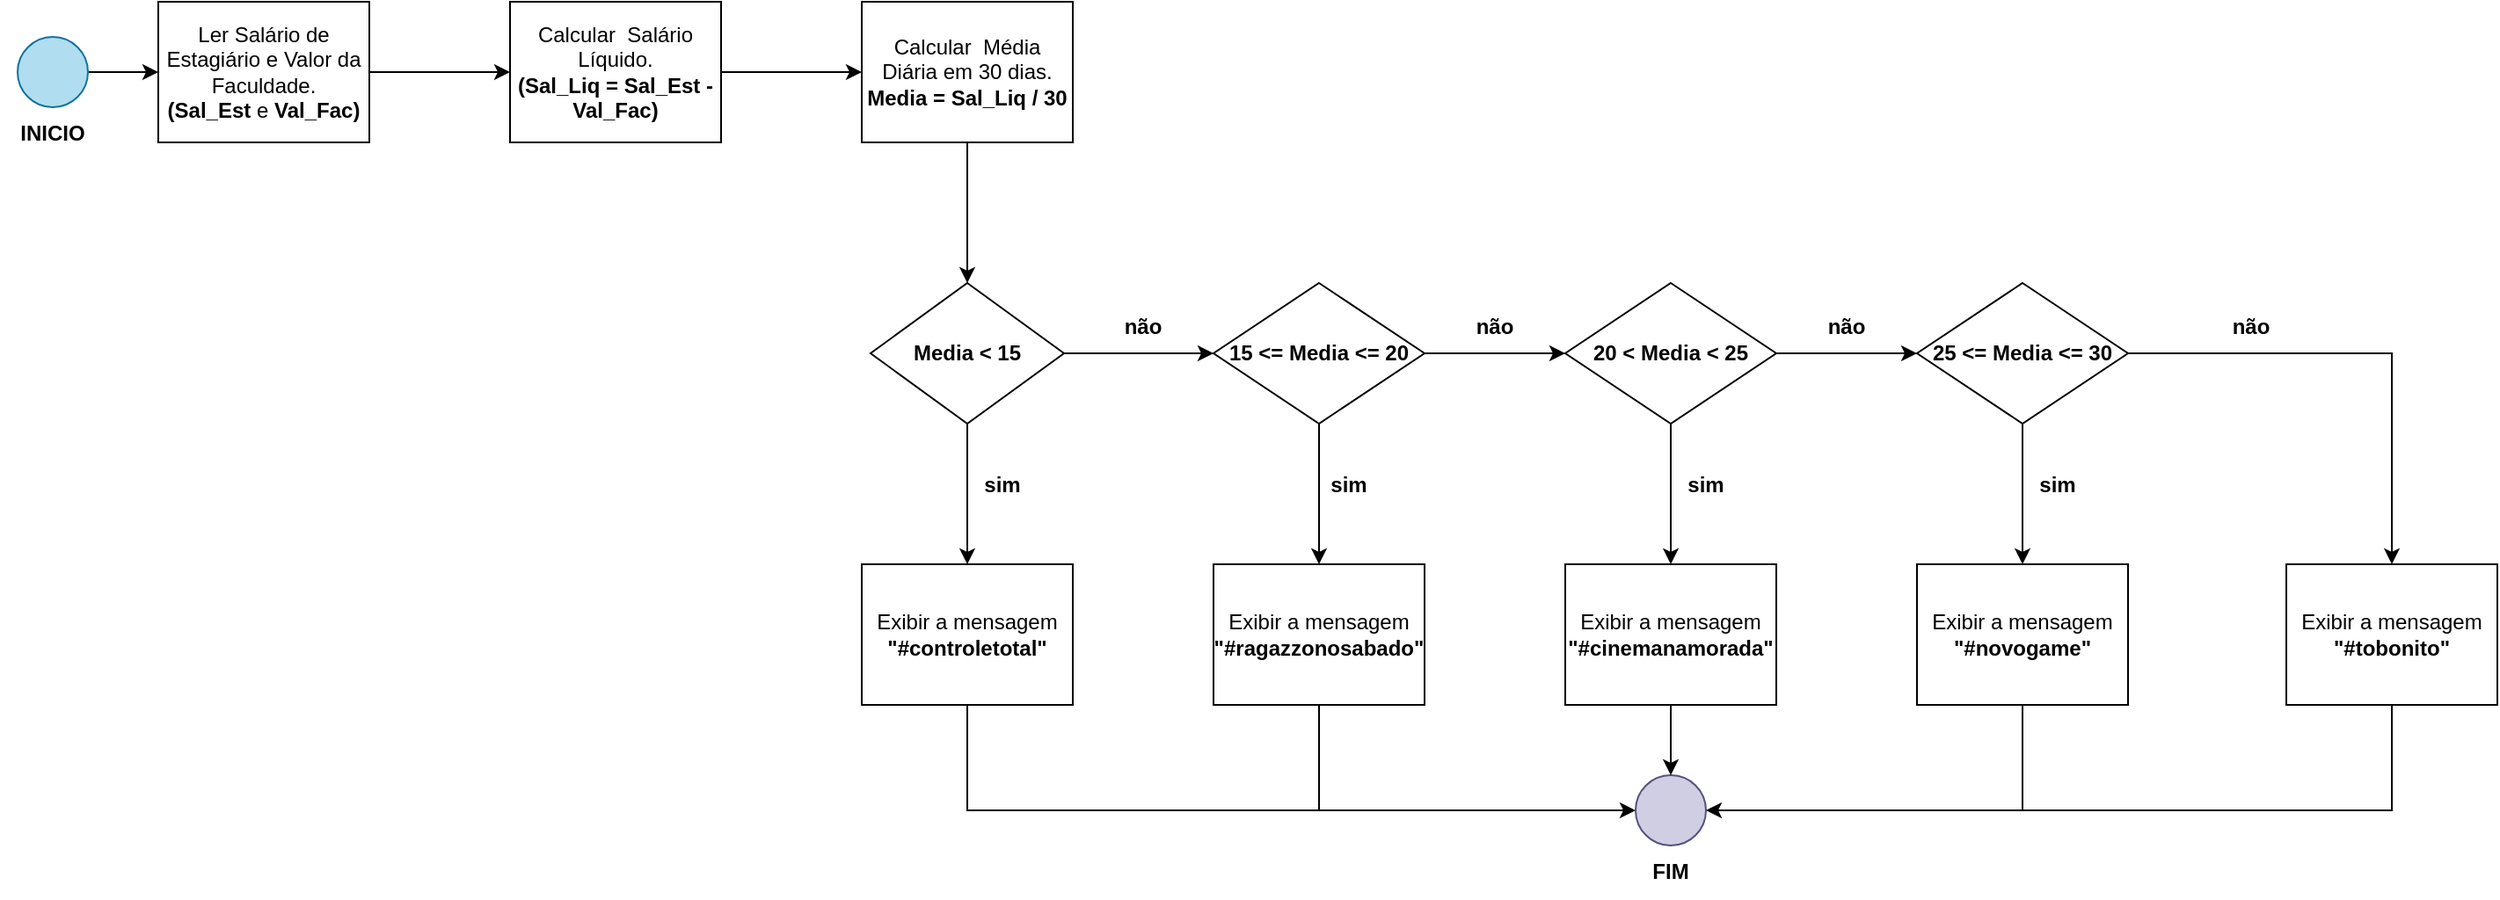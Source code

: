 <mxfile version="23.1.1" type="github" pages="3">
  <diagram name="Exercício 7" id="cViD2hHgw0PeuSOtFopX">
    <mxGraphModel dx="955" dy="446" grid="1" gridSize="10" guides="1" tooltips="1" connect="1" arrows="1" fold="1" page="1" pageScale="1" pageWidth="827" pageHeight="1169" math="0" shadow="0">
      <root>
        <mxCell id="0" />
        <mxCell id="1" parent="0" />
        <mxCell id="w6NW4HsJK8lRZk9CLlEC-3" value="" style="edgeStyle=orthogonalEdgeStyle;rounded=0;orthogonalLoop=1;jettySize=auto;html=1;" parent="1" source="w6NW4HsJK8lRZk9CLlEC-1" target="w6NW4HsJK8lRZk9CLlEC-2" edge="1">
          <mxGeometry relative="1" as="geometry" />
        </mxCell>
        <mxCell id="w6NW4HsJK8lRZk9CLlEC-1" value="" style="ellipse;whiteSpace=wrap;html=1;aspect=fixed;fillColor=#b1ddf0;strokeColor=#10739e;" parent="1" vertex="1">
          <mxGeometry x="40" y="100" width="40" height="40" as="geometry" />
        </mxCell>
        <mxCell id="w6NW4HsJK8lRZk9CLlEC-5" value="" style="edgeStyle=orthogonalEdgeStyle;rounded=0;orthogonalLoop=1;jettySize=auto;html=1;" parent="1" source="w6NW4HsJK8lRZk9CLlEC-2" target="w6NW4HsJK8lRZk9CLlEC-4" edge="1">
          <mxGeometry relative="1" as="geometry" />
        </mxCell>
        <mxCell id="w6NW4HsJK8lRZk9CLlEC-2" value="Ler Salário de Estagiário e Valor da Faculdade.&lt;br&gt;&lt;b&gt;(Sal_Est&amp;nbsp;&lt;/b&gt;e &lt;b&gt;Val_Fac)&lt;/b&gt;" style="whiteSpace=wrap;html=1;" parent="1" vertex="1">
          <mxGeometry x="120" y="80" width="120" height="80" as="geometry" />
        </mxCell>
        <mxCell id="w6NW4HsJK8lRZk9CLlEC-8" value="" style="edgeStyle=orthogonalEdgeStyle;rounded=0;orthogonalLoop=1;jettySize=auto;html=1;" parent="1" source="w6NW4HsJK8lRZk9CLlEC-4" target="w6NW4HsJK8lRZk9CLlEC-7" edge="1">
          <mxGeometry relative="1" as="geometry" />
        </mxCell>
        <mxCell id="w6NW4HsJK8lRZk9CLlEC-4" value="Calcular&amp;nbsp; Salário Líquido.&lt;br&gt;&lt;b&gt;(Sal_Liq = Sal_Est - Val_Fac)&lt;/b&gt;" style="whiteSpace=wrap;html=1;" parent="1" vertex="1">
          <mxGeometry x="320" y="80" width="120" height="80" as="geometry" />
        </mxCell>
        <mxCell id="w6NW4HsJK8lRZk9CLlEC-10" value="" style="edgeStyle=orthogonalEdgeStyle;rounded=0;orthogonalLoop=1;jettySize=auto;html=1;" parent="1" source="w6NW4HsJK8lRZk9CLlEC-7" target="w6NW4HsJK8lRZk9CLlEC-9" edge="1">
          <mxGeometry relative="1" as="geometry" />
        </mxCell>
        <mxCell id="w6NW4HsJK8lRZk9CLlEC-7" value="Calcular&amp;nbsp; Média Diária em 30 dias.&lt;br&gt;&lt;b&gt;Media = Sal_Liq / 30&lt;/b&gt;" style="whiteSpace=wrap;html=1;" parent="1" vertex="1">
          <mxGeometry x="520" y="80" width="120" height="80" as="geometry" />
        </mxCell>
        <mxCell id="r2Y3RzrMEeVNva1n7LEs-2" value="" style="edgeStyle=orthogonalEdgeStyle;rounded=0;orthogonalLoop=1;jettySize=auto;html=1;" edge="1" parent="1" source="w6NW4HsJK8lRZk9CLlEC-9" target="r2Y3RzrMEeVNva1n7LEs-1">
          <mxGeometry relative="1" as="geometry" />
        </mxCell>
        <mxCell id="r2Y3RzrMEeVNva1n7LEs-4" value="" style="edgeStyle=orthogonalEdgeStyle;rounded=0;orthogonalLoop=1;jettySize=auto;html=1;" edge="1" parent="1" source="w6NW4HsJK8lRZk9CLlEC-9" target="r2Y3RzrMEeVNva1n7LEs-3">
          <mxGeometry relative="1" as="geometry" />
        </mxCell>
        <mxCell id="w6NW4HsJK8lRZk9CLlEC-9" value="" style="rhombus;whiteSpace=wrap;html=1;" parent="1" vertex="1">
          <mxGeometry x="525" y="240" width="110" height="80" as="geometry" />
        </mxCell>
        <mxCell id="r2Y3RzrMEeVNva1n7LEs-33" style="edgeStyle=orthogonalEdgeStyle;rounded=0;orthogonalLoop=1;jettySize=auto;html=1;exitX=0.5;exitY=1;exitDx=0;exitDy=0;entryX=0;entryY=0.5;entryDx=0;entryDy=0;" edge="1" parent="1" source="r2Y3RzrMEeVNva1n7LEs-1" target="r2Y3RzrMEeVNva1n7LEs-6">
          <mxGeometry relative="1" as="geometry" />
        </mxCell>
        <mxCell id="r2Y3RzrMEeVNva1n7LEs-1" value="Exibir a mensagem&lt;br&gt;&lt;b&gt;&quot;#controletotal&quot;&lt;/b&gt;" style="whiteSpace=wrap;html=1;" vertex="1" parent="1">
          <mxGeometry x="520" y="400" width="120" height="80" as="geometry" />
        </mxCell>
        <mxCell id="r2Y3RzrMEeVNva1n7LEs-9" value="" style="edgeStyle=orthogonalEdgeStyle;rounded=0;orthogonalLoop=1;jettySize=auto;html=1;" edge="1" parent="1" source="r2Y3RzrMEeVNva1n7LEs-3" target="r2Y3RzrMEeVNva1n7LEs-8">
          <mxGeometry relative="1" as="geometry" />
        </mxCell>
        <mxCell id="bwQlZ4KXllNVxXxjRXmF-1" value="" style="edgeStyle=orthogonalEdgeStyle;rounded=0;orthogonalLoop=1;jettySize=auto;html=1;" edge="1" parent="1" source="r2Y3RzrMEeVNva1n7LEs-3" target="r2Y3RzrMEeVNva1n7LEs-14">
          <mxGeometry relative="1" as="geometry" />
        </mxCell>
        <mxCell id="r2Y3RzrMEeVNva1n7LEs-3" value="" style="rhombus;whiteSpace=wrap;html=1;" vertex="1" parent="1">
          <mxGeometry x="720" y="240" width="120" height="80" as="geometry" />
        </mxCell>
        <mxCell id="r2Y3RzrMEeVNva1n7LEs-5" value="&lt;b style=&quot;border-color: var(--border-color);&quot;&gt;Media &amp;lt; 15&lt;/b&gt;" style="text;html=1;strokeColor=none;fillColor=none;align=center;verticalAlign=middle;whiteSpace=wrap;rounded=0;" vertex="1" parent="1">
          <mxGeometry x="530" y="240" width="100" height="80" as="geometry" />
        </mxCell>
        <mxCell id="r2Y3RzrMEeVNva1n7LEs-6" value="" style="ellipse;whiteSpace=wrap;html=1;fillColor=#d0cee2;strokeColor=#56517e;" vertex="1" parent="1">
          <mxGeometry x="960" y="520" width="40" height="40" as="geometry" />
        </mxCell>
        <mxCell id="r2Y3RzrMEeVNva1n7LEs-8" value="Exibir a mensagem&lt;br style=&quot;border-color: var(--border-color);&quot;&gt;&lt;b style=&quot;border-color: var(--border-color);&quot;&gt;&quot;#ragazzonosabado&quot;&lt;/b&gt;" style="whiteSpace=wrap;html=1;" vertex="1" parent="1">
          <mxGeometry x="720" y="400" width="120" height="80" as="geometry" />
        </mxCell>
        <mxCell id="r2Y3RzrMEeVNva1n7LEs-11" value="&lt;div&gt;&lt;b&gt;15 &amp;lt;= Media &amp;lt;= 20&lt;/b&gt;&lt;/div&gt;" style="text;html=1;strokeColor=none;fillColor=none;align=center;verticalAlign=middle;whiteSpace=wrap;rounded=0;" vertex="1" parent="1">
          <mxGeometry x="715" y="240" width="130" height="80" as="geometry" />
        </mxCell>
        <mxCell id="r2Y3RzrMEeVNva1n7LEs-17" value="" style="edgeStyle=orthogonalEdgeStyle;rounded=0;orthogonalLoop=1;jettySize=auto;html=1;" edge="1" parent="1" source="r2Y3RzrMEeVNva1n7LEs-14" target="r2Y3RzrMEeVNva1n7LEs-16">
          <mxGeometry relative="1" as="geometry" />
        </mxCell>
        <mxCell id="r2Y3RzrMEeVNva1n7LEs-20" value="" style="edgeStyle=orthogonalEdgeStyle;rounded=0;orthogonalLoop=1;jettySize=auto;html=1;" edge="1" parent="1" source="r2Y3RzrMEeVNva1n7LEs-14" target="r2Y3RzrMEeVNva1n7LEs-19">
          <mxGeometry relative="1" as="geometry" />
        </mxCell>
        <mxCell id="r2Y3RzrMEeVNva1n7LEs-14" value="" style="rhombus;whiteSpace=wrap;html=1;" vertex="1" parent="1">
          <mxGeometry x="920" y="240" width="120" height="80" as="geometry" />
        </mxCell>
        <mxCell id="r2Y3RzrMEeVNva1n7LEs-37" style="edgeStyle=orthogonalEdgeStyle;rounded=0;orthogonalLoop=1;jettySize=auto;html=1;exitX=0.5;exitY=1;exitDx=0;exitDy=0;entryX=0.5;entryY=0;entryDx=0;entryDy=0;" edge="1" parent="1" source="r2Y3RzrMEeVNva1n7LEs-16" target="r2Y3RzrMEeVNva1n7LEs-6">
          <mxGeometry relative="1" as="geometry" />
        </mxCell>
        <mxCell id="r2Y3RzrMEeVNva1n7LEs-16" value="Exibir a mensagem&lt;br style=&quot;border-color: var(--border-color);&quot;&gt;&lt;b style=&quot;border-color: var(--border-color);&quot;&gt;&quot;#cinemanamorada&quot;&lt;/b&gt;" style="whiteSpace=wrap;html=1;" vertex="1" parent="1">
          <mxGeometry x="920" y="400" width="120" height="80" as="geometry" />
        </mxCell>
        <mxCell id="r2Y3RzrMEeVNva1n7LEs-18" value="&lt;div&gt;&lt;b&gt;20 &amp;lt; Media &amp;lt; 25&lt;/b&gt;&lt;/div&gt;" style="text;html=1;strokeColor=none;fillColor=none;align=center;verticalAlign=middle;whiteSpace=wrap;rounded=0;" vertex="1" parent="1">
          <mxGeometry x="915" y="240" width="130" height="80" as="geometry" />
        </mxCell>
        <mxCell id="r2Y3RzrMEeVNva1n7LEs-23" value="" style="edgeStyle=orthogonalEdgeStyle;rounded=0;orthogonalLoop=1;jettySize=auto;html=1;" edge="1" parent="1" source="r2Y3RzrMEeVNva1n7LEs-19" target="r2Y3RzrMEeVNva1n7LEs-22">
          <mxGeometry relative="1" as="geometry" />
        </mxCell>
        <mxCell id="r2Y3RzrMEeVNva1n7LEs-30" value="" style="edgeStyle=orthogonalEdgeStyle;rounded=0;orthogonalLoop=1;jettySize=auto;html=1;entryX=0.5;entryY=0;entryDx=0;entryDy=0;" edge="1" parent="1" source="r2Y3RzrMEeVNva1n7LEs-19" target="r2Y3RzrMEeVNva1n7LEs-29">
          <mxGeometry relative="1" as="geometry" />
        </mxCell>
        <mxCell id="r2Y3RzrMEeVNva1n7LEs-19" value="" style="rhombus;whiteSpace=wrap;html=1;" vertex="1" parent="1">
          <mxGeometry x="1120" y="240" width="120" height="80" as="geometry" />
        </mxCell>
        <mxCell id="r2Y3RzrMEeVNva1n7LEs-22" value="Exibir a mensagem&lt;br style=&quot;border-color: var(--border-color);&quot;&gt;&lt;b style=&quot;border-color: var(--border-color);&quot;&gt;&quot;#novogame&quot;&lt;/b&gt;" style="whiteSpace=wrap;html=1;" vertex="1" parent="1">
          <mxGeometry x="1120" y="400" width="120" height="80" as="geometry" />
        </mxCell>
        <mxCell id="r2Y3RzrMEeVNva1n7LEs-24" value="&lt;div&gt;&lt;b&gt;25 &amp;lt;= Media &amp;lt;= 30&lt;/b&gt;&lt;/div&gt;" style="text;html=1;strokeColor=none;fillColor=none;align=center;verticalAlign=middle;whiteSpace=wrap;rounded=0;" vertex="1" parent="1">
          <mxGeometry x="1115" y="240" width="130" height="80" as="geometry" />
        </mxCell>
        <mxCell id="r2Y3RzrMEeVNva1n7LEs-38" style="edgeStyle=orthogonalEdgeStyle;rounded=0;orthogonalLoop=1;jettySize=auto;html=1;exitX=0.5;exitY=1;exitDx=0;exitDy=0;entryX=1;entryY=0.5;entryDx=0;entryDy=0;" edge="1" parent="1" source="r2Y3RzrMEeVNva1n7LEs-29" target="r2Y3RzrMEeVNva1n7LEs-6">
          <mxGeometry relative="1" as="geometry" />
        </mxCell>
        <mxCell id="r2Y3RzrMEeVNva1n7LEs-29" value="Exibir a mensagem&lt;br style=&quot;border-color: var(--border-color);&quot;&gt;&lt;b style=&quot;border-color: var(--border-color);&quot;&gt;&quot;#tobonito&quot;&lt;/b&gt;" style="rounded=0;whiteSpace=wrap;html=1;" vertex="1" parent="1">
          <mxGeometry x="1330" y="400" width="120" height="80" as="geometry" />
        </mxCell>
        <mxCell id="r2Y3RzrMEeVNva1n7LEs-36" value="" style="endArrow=none;html=1;rounded=0;entryX=0.5;entryY=1;entryDx=0;entryDy=0;" edge="1" parent="1" target="r2Y3RzrMEeVNva1n7LEs-8">
          <mxGeometry width="50" height="50" relative="1" as="geometry">
            <mxPoint x="780" y="540" as="sourcePoint" />
            <mxPoint x="800" y="440" as="targetPoint" />
          </mxGeometry>
        </mxCell>
        <mxCell id="r2Y3RzrMEeVNva1n7LEs-39" value="" style="endArrow=none;html=1;rounded=0;entryX=0.5;entryY=1;entryDx=0;entryDy=0;" edge="1" parent="1" target="r2Y3RzrMEeVNva1n7LEs-22">
          <mxGeometry width="50" height="50" relative="1" as="geometry">
            <mxPoint x="1180" y="540" as="sourcePoint" />
            <mxPoint x="1180" y="400" as="targetPoint" />
          </mxGeometry>
        </mxCell>
        <mxCell id="r2Y3RzrMEeVNva1n7LEs-40" value="&lt;b&gt;FIM&lt;/b&gt;" style="text;html=1;strokeColor=none;fillColor=none;align=center;verticalAlign=middle;whiteSpace=wrap;rounded=0;" vertex="1" parent="1">
          <mxGeometry x="950" y="560" width="60" height="30" as="geometry" />
        </mxCell>
        <mxCell id="r2Y3RzrMEeVNva1n7LEs-41" value="&lt;b&gt;INICIO&lt;/b&gt;" style="text;html=1;strokeColor=none;fillColor=none;align=center;verticalAlign=middle;whiteSpace=wrap;rounded=0;" vertex="1" parent="1">
          <mxGeometry x="30" y="140" width="60" height="30" as="geometry" />
        </mxCell>
        <mxCell id="bwQlZ4KXllNVxXxjRXmF-3" value="&lt;b&gt;sim&lt;/b&gt;" style="text;html=1;strokeColor=none;fillColor=none;align=center;verticalAlign=middle;whiteSpace=wrap;rounded=0;" vertex="1" parent="1">
          <mxGeometry x="570" y="340" width="60" height="30" as="geometry" />
        </mxCell>
        <mxCell id="bwQlZ4KXllNVxXxjRXmF-4" value="&lt;b&gt;sim&lt;/b&gt;" style="text;html=1;strokeColor=none;fillColor=none;align=center;verticalAlign=middle;whiteSpace=wrap;rounded=0;" vertex="1" parent="1">
          <mxGeometry x="767" y="340" width="60" height="30" as="geometry" />
        </mxCell>
        <mxCell id="bwQlZ4KXllNVxXxjRXmF-6" value="&lt;b&gt;sim&lt;/b&gt;" style="text;html=1;strokeColor=none;fillColor=none;align=center;verticalAlign=middle;whiteSpace=wrap;rounded=0;" vertex="1" parent="1">
          <mxGeometry x="970" y="340" width="60" height="30" as="geometry" />
        </mxCell>
        <mxCell id="bwQlZ4KXllNVxXxjRXmF-7" value="&lt;b&gt;sim&lt;/b&gt;" style="text;html=1;strokeColor=none;fillColor=none;align=center;verticalAlign=middle;whiteSpace=wrap;rounded=0;" vertex="1" parent="1">
          <mxGeometry x="1170" y="340" width="60" height="30" as="geometry" />
        </mxCell>
        <mxCell id="bwQlZ4KXllNVxXxjRXmF-8" value="&lt;b&gt;não&lt;/b&gt;" style="text;html=1;strokeColor=none;fillColor=none;align=center;verticalAlign=middle;whiteSpace=wrap;rounded=0;" vertex="1" parent="1">
          <mxGeometry x="650" y="250" width="60" height="30" as="geometry" />
        </mxCell>
        <mxCell id="bwQlZ4KXllNVxXxjRXmF-9" value="&lt;b&gt;não&lt;/b&gt;" style="text;html=1;strokeColor=none;fillColor=none;align=center;verticalAlign=middle;whiteSpace=wrap;rounded=0;" vertex="1" parent="1">
          <mxGeometry x="850" y="250" width="60" height="30" as="geometry" />
        </mxCell>
        <mxCell id="bwQlZ4KXllNVxXxjRXmF-10" value="&lt;b&gt;não&lt;/b&gt;" style="text;html=1;strokeColor=none;fillColor=none;align=center;verticalAlign=middle;whiteSpace=wrap;rounded=0;" vertex="1" parent="1">
          <mxGeometry x="1050" y="250" width="60" height="30" as="geometry" />
        </mxCell>
        <mxCell id="bwQlZ4KXllNVxXxjRXmF-12" value="&lt;b&gt;não&lt;/b&gt;" style="text;html=1;strokeColor=none;fillColor=none;align=center;verticalAlign=middle;whiteSpace=wrap;rounded=0;" vertex="1" parent="1">
          <mxGeometry x="1280" y="250" width="60" height="30" as="geometry" />
        </mxCell>
      </root>
    </mxGraphModel>
  </diagram>
  <diagram id="qF2g9BaAubjTf7BXPP8n" name="Exercício 8">
    <mxGraphModel dx="955" dy="446" grid="1" gridSize="10" guides="1" tooltips="1" connect="1" arrows="1" fold="1" page="1" pageScale="1" pageWidth="827" pageHeight="1169" math="0" shadow="0">
      <root>
        <mxCell id="0" />
        <mxCell id="1" parent="0" />
        <mxCell id="1bZaXOqbiPZ1aQKhbhej-1" value="" style="edgeStyle=orthogonalEdgeStyle;rounded=0;orthogonalLoop=1;jettySize=auto;html=1;" edge="1" parent="1" source="1bZaXOqbiPZ1aQKhbhej-2" target="1bZaXOqbiPZ1aQKhbhej-3">
          <mxGeometry relative="1" as="geometry" />
        </mxCell>
        <mxCell id="1bZaXOqbiPZ1aQKhbhej-2" value="" style="ellipse;whiteSpace=wrap;html=1;aspect=fixed;fillColor=#b1ddf0;strokeColor=#10739e;" vertex="1" parent="1">
          <mxGeometry x="40" y="60" width="40" height="40" as="geometry" />
        </mxCell>
        <mxCell id="1bZaXOqbiPZ1aQKhbhej-6" value="" style="edgeStyle=orthogonalEdgeStyle;rounded=0;orthogonalLoop=1;jettySize=auto;html=1;" edge="1" parent="1" source="1bZaXOqbiPZ1aQKhbhej-3" target="1bZaXOqbiPZ1aQKhbhej-5">
          <mxGeometry relative="1" as="geometry" />
        </mxCell>
        <mxCell id="1bZaXOqbiPZ1aQKhbhej-3" value="&lt;b&gt;Recebe um golpe&lt;br&gt;&lt;/b&gt;" style="whiteSpace=wrap;html=1;" vertex="1" parent="1">
          <mxGeometry x="120" y="40" width="120" height="80" as="geometry" />
        </mxCell>
        <mxCell id="1bZaXOqbiPZ1aQKhbhej-4" value="&lt;b&gt;INICIO&lt;/b&gt;" style="text;html=1;strokeColor=none;fillColor=none;align=center;verticalAlign=middle;whiteSpace=wrap;rounded=0;" vertex="1" parent="1">
          <mxGeometry x="30" y="30" width="60" height="30" as="geometry" />
        </mxCell>
        <mxCell id="1bZaXOqbiPZ1aQKhbhej-14" value="" style="edgeStyle=orthogonalEdgeStyle;rounded=0;orthogonalLoop=1;jettySize=auto;html=1;" edge="1" parent="1" source="1bZaXOqbiPZ1aQKhbhej-5" target="1bZaXOqbiPZ1aQKhbhej-13">
          <mxGeometry relative="1" as="geometry" />
        </mxCell>
        <mxCell id="1bZaXOqbiPZ1aQKhbhej-5" value="&lt;b&gt;Uma parte do&lt;br&gt;corpo foi retirada?&lt;/b&gt;" style="rhombus;whiteSpace=wrap;html=1;" vertex="1" parent="1">
          <mxGeometry x="320" y="40" width="160" height="80" as="geometry" />
        </mxCell>
        <mxCell id="1bZaXOqbiPZ1aQKhbhej-10" value="" style="endArrow=none;html=1;rounded=0;entryX=0.5;entryY=1;entryDx=0;entryDy=0;" edge="1" parent="1" target="1bZaXOqbiPZ1aQKhbhej-5">
          <mxGeometry width="50" height="50" relative="1" as="geometry">
            <mxPoint x="400" y="200" as="sourcePoint" />
            <mxPoint x="440" y="160" as="targetPoint" />
          </mxGeometry>
        </mxCell>
        <mxCell id="1bZaXOqbiPZ1aQKhbhej-11" value="" style="endArrow=none;html=1;rounded=0;" edge="1" parent="1">
          <mxGeometry width="50" height="50" relative="1" as="geometry">
            <mxPoint x="180" y="200" as="sourcePoint" />
            <mxPoint x="400" y="200" as="targetPoint" />
          </mxGeometry>
        </mxCell>
        <mxCell id="1bZaXOqbiPZ1aQKhbhej-12" value="" style="endArrow=classic;html=1;rounded=0;entryX=0.5;entryY=1;entryDx=0;entryDy=0;" edge="1" parent="1" target="1bZaXOqbiPZ1aQKhbhej-3">
          <mxGeometry width="50" height="50" relative="1" as="geometry">
            <mxPoint x="180" y="200" as="sourcePoint" />
            <mxPoint x="440" y="160" as="targetPoint" />
          </mxGeometry>
        </mxCell>
        <mxCell id="1bZaXOqbiPZ1aQKhbhej-16" value="" style="edgeStyle=orthogonalEdgeStyle;rounded=0;orthogonalLoop=1;jettySize=auto;html=1;" edge="1" parent="1" source="1bZaXOqbiPZ1aQKhbhej-13" target="1bZaXOqbiPZ1aQKhbhej-15">
          <mxGeometry relative="1" as="geometry" />
        </mxCell>
        <mxCell id="1bZaXOqbiPZ1aQKhbhej-23" value="" style="edgeStyle=orthogonalEdgeStyle;rounded=0;orthogonalLoop=1;jettySize=auto;html=1;" edge="1" parent="1" source="1bZaXOqbiPZ1aQKhbhej-13" target="1bZaXOqbiPZ1aQKhbhej-22">
          <mxGeometry relative="1" as="geometry" />
        </mxCell>
        <mxCell id="1bZaXOqbiPZ1aQKhbhej-13" value="&lt;b&gt;Ki &amp;gt; 5%&lt;/b&gt;?" style="rhombus;whiteSpace=wrap;html=1;" vertex="1" parent="1">
          <mxGeometry x="560" y="40" width="160" height="80" as="geometry" />
        </mxCell>
        <mxCell id="1bZaXOqbiPZ1aQKhbhej-20" value="" style="edgeStyle=orthogonalEdgeStyle;rounded=0;orthogonalLoop=1;jettySize=auto;html=1;" edge="1" parent="1" source="1bZaXOqbiPZ1aQKhbhej-15">
          <mxGeometry relative="1" as="geometry">
            <mxPoint x="640" y="280" as="targetPoint" />
          </mxGeometry>
        </mxCell>
        <mxCell id="1bZaXOqbiPZ1aQKhbhej-15" value="&lt;b&gt;Morre&lt;/b&gt;" style="whiteSpace=wrap;html=1;" vertex="1" parent="1">
          <mxGeometry x="580" y="200" width="120" height="40" as="geometry" />
        </mxCell>
        <mxCell id="1bZaXOqbiPZ1aQKhbhej-17" value="" style="ellipse;whiteSpace=wrap;html=1;aspect=fixed;fillColor=#b1ddf0;strokeColor=#10739e;" vertex="1" parent="1">
          <mxGeometry x="620" y="280" width="40" height="40" as="geometry" />
        </mxCell>
        <mxCell id="1bZaXOqbiPZ1aQKhbhej-18" value="&lt;b&gt;FIM&lt;/b&gt;" style="text;html=1;strokeColor=none;fillColor=none;align=center;verticalAlign=middle;whiteSpace=wrap;rounded=0;" vertex="1" parent="1">
          <mxGeometry x="610" y="320" width="60" height="30" as="geometry" />
        </mxCell>
        <mxCell id="1bZaXOqbiPZ1aQKhbhej-22" value="&lt;b&gt;Regenera e perde 10% de Ki&lt;/b&gt;" style="whiteSpace=wrap;html=1;" vertex="1" parent="1">
          <mxGeometry x="800" y="40" width="120" height="80" as="geometry" />
        </mxCell>
        <mxCell id="1bZaXOqbiPZ1aQKhbhej-24" value="" style="endArrow=none;html=1;rounded=0;entryX=0.5;entryY=1;entryDx=0;entryDy=0;" edge="1" parent="1" target="1bZaXOqbiPZ1aQKhbhej-22">
          <mxGeometry width="50" height="50" relative="1" as="geometry">
            <mxPoint x="860" y="400" as="sourcePoint" />
            <mxPoint x="480" y="260" as="targetPoint" />
          </mxGeometry>
        </mxCell>
        <mxCell id="1bZaXOqbiPZ1aQKhbhej-25" value="" style="endArrow=none;html=1;rounded=0;" edge="1" parent="1">
          <mxGeometry width="50" height="50" relative="1" as="geometry">
            <mxPoint x="60" y="400" as="sourcePoint" />
            <mxPoint x="860" y="400" as="targetPoint" />
          </mxGeometry>
        </mxCell>
        <mxCell id="1bZaXOqbiPZ1aQKhbhej-26" value="" style="endArrow=classic;html=1;rounded=0;entryX=0.5;entryY=1;entryDx=0;entryDy=0;" edge="1" parent="1" target="1bZaXOqbiPZ1aQKhbhej-2">
          <mxGeometry width="50" height="50" relative="1" as="geometry">
            <mxPoint x="60" y="400" as="sourcePoint" />
            <mxPoint x="480" y="260" as="targetPoint" />
          </mxGeometry>
        </mxCell>
        <mxCell id="1bZaXOqbiPZ1aQKhbhej-29" value="&lt;b&gt;não&lt;/b&gt;" style="text;html=1;strokeColor=none;fillColor=none;align=center;verticalAlign=middle;whiteSpace=wrap;rounded=0;" vertex="1" parent="1">
          <mxGeometry x="384" y="140" width="60" height="30" as="geometry" />
        </mxCell>
        <mxCell id="1bZaXOqbiPZ1aQKhbhej-30" value="&lt;b&gt;não&lt;/b&gt;" style="text;html=1;strokeColor=none;fillColor=none;align=center;verticalAlign=middle;whiteSpace=wrap;rounded=0;" vertex="1" parent="1">
          <mxGeometry x="630" y="140" width="60" height="30" as="geometry" />
        </mxCell>
        <mxCell id="1bZaXOqbiPZ1aQKhbhej-31" value="&lt;b&gt;sim&lt;/b&gt;" style="text;html=1;strokeColor=none;fillColor=none;align=center;verticalAlign=middle;whiteSpace=wrap;rounded=0;" vertex="1" parent="1">
          <mxGeometry x="250" y="50" width="60" height="30" as="geometry" />
        </mxCell>
        <mxCell id="1bZaXOqbiPZ1aQKhbhej-32" value="&lt;b&gt;sim&lt;/b&gt;" style="text;html=1;strokeColor=none;fillColor=none;align=center;verticalAlign=middle;whiteSpace=wrap;rounded=0;" vertex="1" parent="1">
          <mxGeometry x="490" y="50" width="60" height="30" as="geometry" />
        </mxCell>
        <mxCell id="1bZaXOqbiPZ1aQKhbhej-33" value="&lt;b&gt;sim&lt;/b&gt;" style="text;html=1;strokeColor=none;fillColor=none;align=center;verticalAlign=middle;whiteSpace=wrap;rounded=0;" vertex="1" parent="1">
          <mxGeometry x="730" y="50" width="60" height="30" as="geometry" />
        </mxCell>
      </root>
    </mxGraphModel>
  </diagram>
  <diagram id="MxRDXuk77pKSjF4SgyQo" name="Exercício 9">
    <mxGraphModel dx="910" dy="425" grid="1" gridSize="10" guides="1" tooltips="1" connect="1" arrows="1" fold="1" page="1" pageScale="1" pageWidth="827" pageHeight="1169" math="0" shadow="0">
      <root>
        <mxCell id="0" />
        <mxCell id="1" parent="0" />
        <mxCell id="KdCwIkEU4Js6VQsLYKlv-1" value="" style="edgeStyle=orthogonalEdgeStyle;rounded=0;orthogonalLoop=1;jettySize=auto;html=1;" edge="1" parent="1" source="KdCwIkEU4Js6VQsLYKlv-2" target="KdCwIkEU4Js6VQsLYKlv-4">
          <mxGeometry relative="1" as="geometry" />
        </mxCell>
        <mxCell id="KdCwIkEU4Js6VQsLYKlv-2" value="" style="ellipse;whiteSpace=wrap;html=1;aspect=fixed;fillColor=#b1ddf0;strokeColor=#10739e;" vertex="1" parent="1">
          <mxGeometry x="40" y="60" width="40" height="40" as="geometry" />
        </mxCell>
        <mxCell id="I-jSRJ_XVLeLjshvRQOe-2" value="" style="edgeStyle=orthogonalEdgeStyle;rounded=0;orthogonalLoop=1;jettySize=auto;html=1;" edge="1" parent="1" source="KdCwIkEU4Js6VQsLYKlv-4" target="I-jSRJ_XVLeLjshvRQOe-1">
          <mxGeometry relative="1" as="geometry" />
        </mxCell>
        <mxCell id="KdCwIkEU4Js6VQsLYKlv-4" value="Ler a primeira nota&lt;br&gt;&lt;b&gt;(NT_A)&lt;/b&gt;" style="whiteSpace=wrap;html=1;" vertex="1" parent="1">
          <mxGeometry x="120" y="60" width="160" height="40" as="geometry" />
        </mxCell>
        <mxCell id="KdCwIkEU4Js6VQsLYKlv-6" value="&lt;b&gt;INICIO&lt;/b&gt;" style="text;html=1;strokeColor=none;fillColor=none;align=center;verticalAlign=middle;whiteSpace=wrap;rounded=0;" vertex="1" parent="1">
          <mxGeometry x="30" y="30" width="60" height="30" as="geometry" />
        </mxCell>
        <mxCell id="I-jSRJ_XVLeLjshvRQOe-4" value="" style="edgeStyle=orthogonalEdgeStyle;rounded=0;orthogonalLoop=1;jettySize=auto;html=1;exitX=0.5;exitY=1;exitDx=0;exitDy=0;" edge="1" parent="1" source="I-jSRJ_XVLeLjshvRQOe-1">
          <mxGeometry relative="1" as="geometry">
            <mxPoint x="460" y="120" as="sourcePoint" />
            <mxPoint x="420" y="200" as="targetPoint" />
            <Array as="points" />
          </mxGeometry>
        </mxCell>
        <mxCell id="I-jSRJ_XVLeLjshvRQOe-18" value="" style="edgeStyle=orthogonalEdgeStyle;rounded=0;orthogonalLoop=1;jettySize=auto;html=1;" edge="1" parent="1" source="I-jSRJ_XVLeLjshvRQOe-1" target="I-jSRJ_XVLeLjshvRQOe-5">
          <mxGeometry relative="1" as="geometry" />
        </mxCell>
        <mxCell id="I-jSRJ_XVLeLjshvRQOe-1" value="&lt;div style=&quot;&quot;&gt;&lt;b&gt;0 &amp;lt;= NT_A &amp;lt;= 10&lt;/b&gt;&lt;/div&gt;" style="rhombus;whiteSpace=wrap;html=1;" vertex="1" parent="1">
          <mxGeometry x="360" y="40" width="120" height="80" as="geometry" />
        </mxCell>
        <mxCell id="I-jSRJ_XVLeLjshvRQOe-11" style="edgeStyle=orthogonalEdgeStyle;rounded=0;orthogonalLoop=1;jettySize=auto;html=1;exitX=0.5;exitY=1;exitDx=0;exitDy=0;entryX=0.5;entryY=1;entryDx=0;entryDy=0;" edge="1" parent="1" source="I-jSRJ_XVLeLjshvRQOe-3" target="KdCwIkEU4Js6VQsLYKlv-4">
          <mxGeometry relative="1" as="geometry" />
        </mxCell>
        <mxCell id="I-jSRJ_XVLeLjshvRQOe-3" value="Exibir a mensagem&lt;br&gt;&lt;b&gt;&quot;A nota tem que ser entre 0 e 10&quot;&lt;/b&gt;" style="whiteSpace=wrap;html=1;" vertex="1" parent="1">
          <mxGeometry x="360" y="200" width="120" height="80" as="geometry" />
        </mxCell>
        <mxCell id="I-jSRJ_XVLeLjshvRQOe-8" value="" style="edgeStyle=orthogonalEdgeStyle;rounded=0;orthogonalLoop=1;jettySize=auto;html=1;" edge="1" parent="1" source="I-jSRJ_XVLeLjshvRQOe-5" target="I-jSRJ_XVLeLjshvRQOe-7">
          <mxGeometry relative="1" as="geometry" />
        </mxCell>
        <mxCell id="I-jSRJ_XVLeLjshvRQOe-5" value="Ler a segunda nota&lt;br style=&quot;border-color: var(--border-color);&quot;&gt;&lt;b style=&quot;border-color: var(--border-color);&quot;&gt;(NT_B)&lt;/b&gt;" style="whiteSpace=wrap;html=1;" vertex="1" parent="1">
          <mxGeometry x="560" y="60" width="160" height="40" as="geometry" />
        </mxCell>
        <mxCell id="I-jSRJ_XVLeLjshvRQOe-10" value="" style="edgeStyle=orthogonalEdgeStyle;rounded=0;orthogonalLoop=1;jettySize=auto;html=1;exitX=1;exitY=0.5;exitDx=0;exitDy=0;" edge="1" parent="1" source="I-jSRJ_XVLeLjshvRQOe-7" target="I-jSRJ_XVLeLjshvRQOe-9">
          <mxGeometry relative="1" as="geometry">
            <Array as="points">
              <mxPoint x="860" y="240" />
            </Array>
          </mxGeometry>
        </mxCell>
        <mxCell id="I-jSRJ_XVLeLjshvRQOe-24" value="" style="edgeStyle=orthogonalEdgeStyle;rounded=0;orthogonalLoop=1;jettySize=auto;html=1;" edge="1" parent="1" source="I-jSRJ_XVLeLjshvRQOe-7" target="I-jSRJ_XVLeLjshvRQOe-23">
          <mxGeometry relative="1" as="geometry" />
        </mxCell>
        <mxCell id="I-jSRJ_XVLeLjshvRQOe-7" value="&lt;b style=&quot;border-color: var(--border-color);&quot;&gt;0 &amp;lt;= NT_B &amp;lt;= 10&lt;/b&gt;" style="rhombus;whiteSpace=wrap;html=1;direction=south;" vertex="1" parent="1">
          <mxGeometry x="800" y="40" width="120" height="80" as="geometry" />
        </mxCell>
        <mxCell id="I-jSRJ_XVLeLjshvRQOe-9" value="Exibir a mensagem&lt;br style=&quot;border-color: var(--border-color);&quot;&gt;&lt;b style=&quot;border-color: var(--border-color);&quot;&gt;&quot;A nota tem que ser entre 0 e 10&quot;&lt;/b&gt;" style="whiteSpace=wrap;html=1;" vertex="1" parent="1">
          <mxGeometry x="800" y="200" width="120" height="80" as="geometry" />
        </mxCell>
        <mxCell id="I-jSRJ_XVLeLjshvRQOe-13" value="" style="endArrow=none;html=1;rounded=0;entryX=0.5;entryY=1;entryDx=0;entryDy=0;" edge="1" parent="1" target="I-jSRJ_XVLeLjshvRQOe-9">
          <mxGeometry width="50" height="50" relative="1" as="geometry">
            <mxPoint x="680" y="320" as="sourcePoint" />
            <mxPoint x="659.5" y="280" as="targetPoint" />
            <Array as="points">
              <mxPoint x="700" y="320" />
              <mxPoint x="720" y="320" />
              <mxPoint x="760" y="320" />
              <mxPoint x="780" y="320" />
              <mxPoint x="860" y="320" />
            </Array>
          </mxGeometry>
        </mxCell>
        <mxCell id="I-jSRJ_XVLeLjshvRQOe-14" value="" style="endArrow=none;html=1;rounded=0;" edge="1" parent="1">
          <mxGeometry width="50" height="50" relative="1" as="geometry">
            <mxPoint x="340" y="320" as="sourcePoint" />
            <mxPoint x="680" y="320" as="targetPoint" />
            <Array as="points">
              <mxPoint x="500" y="320" />
            </Array>
          </mxGeometry>
        </mxCell>
        <mxCell id="I-jSRJ_XVLeLjshvRQOe-15" value="" style="endArrow=none;html=1;rounded=0;" edge="1" parent="1">
          <mxGeometry width="50" height="50" relative="1" as="geometry">
            <mxPoint x="200" y="320" as="sourcePoint" />
            <mxPoint x="340" y="320" as="targetPoint" />
          </mxGeometry>
        </mxCell>
        <mxCell id="I-jSRJ_XVLeLjshvRQOe-16" value="" style="endArrow=none;html=1;rounded=0;" edge="1" parent="1">
          <mxGeometry width="50" height="50" relative="1" as="geometry">
            <mxPoint x="200" y="320" as="sourcePoint" />
            <mxPoint x="200" y="300" as="targetPoint" />
          </mxGeometry>
        </mxCell>
        <mxCell id="I-jSRJ_XVLeLjshvRQOe-19" value="&lt;b&gt;não&lt;/b&gt;" style="text;html=1;strokeColor=none;fillColor=none;align=center;verticalAlign=middle;whiteSpace=wrap;rounded=0;" vertex="1" parent="1">
          <mxGeometry x="370" y="140" width="60" height="30" as="geometry" />
        </mxCell>
        <mxCell id="I-jSRJ_XVLeLjshvRQOe-20" value="&lt;b&gt;sim&lt;/b&gt;" style="text;html=1;strokeColor=none;fillColor=none;align=center;verticalAlign=middle;whiteSpace=wrap;rounded=0;" vertex="1" parent="1">
          <mxGeometry x="490" y="50" width="60" height="30" as="geometry" />
        </mxCell>
        <mxCell id="I-jSRJ_XVLeLjshvRQOe-21" value="&lt;b&gt;sim&lt;/b&gt;" style="text;html=1;strokeColor=none;fillColor=none;align=center;verticalAlign=middle;whiteSpace=wrap;rounded=0;" vertex="1" parent="1">
          <mxGeometry x="730" y="50" width="60" height="30" as="geometry" />
        </mxCell>
        <mxCell id="I-jSRJ_XVLeLjshvRQOe-22" value="&lt;b&gt;não&lt;/b&gt;" style="text;html=1;strokeColor=none;fillColor=none;align=center;verticalAlign=middle;whiteSpace=wrap;rounded=0;" vertex="1" parent="1">
          <mxGeometry x="810" y="140" width="60" height="30" as="geometry" />
        </mxCell>
        <mxCell id="I-jSRJ_XVLeLjshvRQOe-26" value="" style="edgeStyle=orthogonalEdgeStyle;rounded=0;orthogonalLoop=1;jettySize=auto;html=1;" edge="1" parent="1" source="I-jSRJ_XVLeLjshvRQOe-23" target="I-jSRJ_XVLeLjshvRQOe-25">
          <mxGeometry relative="1" as="geometry" />
        </mxCell>
        <mxCell id="I-jSRJ_XVLeLjshvRQOe-23" value="Ler a frequencia em aula&lt;br&gt;&lt;b&gt;(FREQ)&lt;/b&gt;" style="whiteSpace=wrap;html=1;" vertex="1" parent="1">
          <mxGeometry x="1000" y="60" width="160" height="40" as="geometry" />
        </mxCell>
        <mxCell id="I-jSRJ_XVLeLjshvRQOe-28" value="" style="edgeStyle=orthogonalEdgeStyle;rounded=0;orthogonalLoop=1;jettySize=auto;html=1;" edge="1" parent="1" source="I-jSRJ_XVLeLjshvRQOe-25" target="I-jSRJ_XVLeLjshvRQOe-27">
          <mxGeometry relative="1" as="geometry" />
        </mxCell>
        <mxCell id="I-jSRJ_XVLeLjshvRQOe-34" value="" style="edgeStyle=orthogonalEdgeStyle;rounded=0;orthogonalLoop=1;jettySize=auto;html=1;" edge="1" parent="1" source="I-jSRJ_XVLeLjshvRQOe-25" target="I-jSRJ_XVLeLjshvRQOe-33">
          <mxGeometry relative="1" as="geometry" />
        </mxCell>
        <mxCell id="I-jSRJ_XVLeLjshvRQOe-25" value="&lt;b style=&quot;border-color: var(--border-color);&quot;&gt;0 &amp;lt;= FREQ &amp;lt;= 100&lt;/b&gt;" style="rhombus;whiteSpace=wrap;html=1;direction=south;" vertex="1" parent="1">
          <mxGeometry x="1241" y="40" width="120" height="80" as="geometry" />
        </mxCell>
        <mxCell id="I-jSRJ_XVLeLjshvRQOe-30" style="edgeStyle=orthogonalEdgeStyle;rounded=0;orthogonalLoop=1;jettySize=auto;html=1;exitX=0.5;exitY=1;exitDx=0;exitDy=0;entryX=0.5;entryY=1;entryDx=0;entryDy=0;" edge="1" parent="1" source="I-jSRJ_XVLeLjshvRQOe-27" target="I-jSRJ_XVLeLjshvRQOe-23">
          <mxGeometry relative="1" as="geometry" />
        </mxCell>
        <mxCell id="I-jSRJ_XVLeLjshvRQOe-27" value="Exibir a mensagem&lt;br style=&quot;border-color: var(--border-color);&quot;&gt;&lt;b style=&quot;border-color: var(--border-color);&quot;&gt;&quot;A frequencia em aula tem que ser entre 0 e 100&quot;&lt;/b&gt;" style="whiteSpace=wrap;html=1;" vertex="1" parent="1">
          <mxGeometry x="1240.5" y="200" width="120" height="80" as="geometry" />
        </mxCell>
        <mxCell id="I-jSRJ_XVLeLjshvRQOe-29" value="&lt;b&gt;não&lt;/b&gt;" style="text;html=1;strokeColor=none;fillColor=none;align=center;verticalAlign=middle;whiteSpace=wrap;rounded=0;" vertex="1" parent="1">
          <mxGeometry x="1250" y="140" width="60" height="30" as="geometry" />
        </mxCell>
        <mxCell id="I-jSRJ_XVLeLjshvRQOe-36" value="" style="edgeStyle=orthogonalEdgeStyle;rounded=0;orthogonalLoop=1;jettySize=auto;html=1;" edge="1" parent="1" source="I-jSRJ_XVLeLjshvRQOe-33" target="I-jSRJ_XVLeLjshvRQOe-35">
          <mxGeometry relative="1" as="geometry" />
        </mxCell>
        <mxCell id="I-jSRJ_XVLeLjshvRQOe-33" value="Calcular a media&lt;br&gt;&lt;b&gt;(MED = (NOT_A + NOT_B)/2)&lt;/b&gt;" style="whiteSpace=wrap;html=1;" vertex="1" parent="1">
          <mxGeometry x="1440" y="60" width="160" height="40" as="geometry" />
        </mxCell>
        <mxCell id="I-jSRJ_XVLeLjshvRQOe-40" value="" style="edgeStyle=orthogonalEdgeStyle;rounded=0;orthogonalLoop=1;jettySize=auto;html=1;" edge="1" parent="1" source="I-jSRJ_XVLeLjshvRQOe-35" target="I-jSRJ_XVLeLjshvRQOe-39">
          <mxGeometry relative="1" as="geometry" />
        </mxCell>
        <mxCell id="I-jSRJ_XVLeLjshvRQOe-35" value="Exibir a media&lt;br&gt;&lt;b&gt;(MED)&lt;/b&gt;" style="whiteSpace=wrap;html=1;" vertex="1" parent="1">
          <mxGeometry x="1440" y="180" width="160" height="40" as="geometry" />
        </mxCell>
        <mxCell id="I-jSRJ_XVLeLjshvRQOe-43" value="" style="edgeStyle=orthogonalEdgeStyle;rounded=0;orthogonalLoop=1;jettySize=auto;html=1;" edge="1" parent="1" source="I-jSRJ_XVLeLjshvRQOe-39" target="I-jSRJ_XVLeLjshvRQOe-42">
          <mxGeometry relative="1" as="geometry" />
        </mxCell>
        <mxCell id="I-jSRJ_XVLeLjshvRQOe-39" value="&lt;b style=&quot;border-color: var(--border-color);&quot;&gt;MED &amp;gt;= 6&amp;nbsp;&lt;br&gt;e&lt;br&gt;FREQ &amp;gt;= 70&lt;br&gt;&lt;/b&gt;" style="rhombus;whiteSpace=wrap;html=1;direction=south;" vertex="1" parent="1">
          <mxGeometry x="1460" y="300" width="120" height="80" as="geometry" />
        </mxCell>
        <mxCell id="I-jSRJ_XVLeLjshvRQOe-53" style="edgeStyle=orthogonalEdgeStyle;rounded=0;orthogonalLoop=1;jettySize=auto;html=1;exitX=0.5;exitY=1;exitDx=0;exitDy=0;" edge="1" parent="1" source="I-jSRJ_XVLeLjshvRQOe-41">
          <mxGeometry relative="1" as="geometry">
            <mxPoint x="1520" y="660" as="targetPoint" />
          </mxGeometry>
        </mxCell>
        <mxCell id="I-jSRJ_XVLeLjshvRQOe-41" value="Exibir a mensagem&lt;br style=&quot;border-color: var(--border-color);&quot;&gt;&lt;b style=&quot;border-color: var(--border-color);&quot;&gt;&quot;Parabéns, aprovado&quot;&lt;/b&gt;" style="whiteSpace=wrap;html=1;" vertex="1" parent="1">
          <mxGeometry x="1361" y="460" width="120" height="80" as="geometry" />
        </mxCell>
        <mxCell id="I-jSRJ_XVLeLjshvRQOe-52" style="edgeStyle=orthogonalEdgeStyle;rounded=0;orthogonalLoop=1;jettySize=auto;html=1;exitX=0.5;exitY=1;exitDx=0;exitDy=0;entryX=0.5;entryY=0;entryDx=0;entryDy=0;" edge="1" parent="1" source="I-jSRJ_XVLeLjshvRQOe-42" target="I-jSRJ_XVLeLjshvRQOe-51">
          <mxGeometry relative="1" as="geometry" />
        </mxCell>
        <mxCell id="I-jSRJ_XVLeLjshvRQOe-42" value="Exibir a mensagem&lt;br style=&quot;border-color: var(--border-color);&quot;&gt;&lt;b style=&quot;border-color: var(--border-color);&quot;&gt;&quot;Infelizmente, reprovado&quot;&lt;/b&gt;" style="whiteSpace=wrap;html=1;" vertex="1" parent="1">
          <mxGeometry x="1520" y="460" width="120" height="80" as="geometry" />
        </mxCell>
        <mxCell id="I-jSRJ_XVLeLjshvRQOe-44" value="" style="endArrow=classic;html=1;rounded=0;entryX=0.5;entryY=0;entryDx=0;entryDy=0;" edge="1" parent="1" target="I-jSRJ_XVLeLjshvRQOe-41">
          <mxGeometry width="50" height="50" relative="1" as="geometry">
            <mxPoint x="1420" y="420" as="sourcePoint" />
            <mxPoint x="1520" y="370" as="targetPoint" />
          </mxGeometry>
        </mxCell>
        <mxCell id="I-jSRJ_XVLeLjshvRQOe-45" value="" style="endArrow=none;html=1;rounded=0;" edge="1" parent="1">
          <mxGeometry width="50" height="50" relative="1" as="geometry">
            <mxPoint x="1420" y="420" as="sourcePoint" />
            <mxPoint x="1520" y="420" as="targetPoint" />
          </mxGeometry>
        </mxCell>
        <mxCell id="I-jSRJ_XVLeLjshvRQOe-46" value="&lt;b&gt;não&lt;/b&gt;" style="text;html=1;strokeColor=none;fillColor=none;align=center;verticalAlign=middle;whiteSpace=wrap;rounded=0;" vertex="1" parent="1">
          <mxGeometry x="1540" y="390" width="60" height="30" as="geometry" />
        </mxCell>
        <mxCell id="I-jSRJ_XVLeLjshvRQOe-48" value="&lt;b&gt;sim&lt;/b&gt;" style="text;html=1;strokeColor=none;fillColor=none;align=center;verticalAlign=middle;whiteSpace=wrap;rounded=0;" vertex="1" parent="1">
          <mxGeometry x="930" y="50" width="60" height="30" as="geometry" />
        </mxCell>
        <mxCell id="I-jSRJ_XVLeLjshvRQOe-49" value="&lt;b&gt;sim&lt;/b&gt;" style="text;html=1;strokeColor=none;fillColor=none;align=center;verticalAlign=middle;whiteSpace=wrap;rounded=0;" vertex="1" parent="1">
          <mxGeometry x="1370" y="50" width="60" height="30" as="geometry" />
        </mxCell>
        <mxCell id="I-jSRJ_XVLeLjshvRQOe-50" value="&lt;b&gt;sim&lt;/b&gt;" style="text;html=1;strokeColor=none;fillColor=none;align=center;verticalAlign=middle;whiteSpace=wrap;rounded=0;" vertex="1" parent="1">
          <mxGeometry x="1430" y="390" width="60" height="30" as="geometry" />
        </mxCell>
        <mxCell id="I-jSRJ_XVLeLjshvRQOe-55" value="" style="edgeStyle=orthogonalEdgeStyle;rounded=0;orthogonalLoop=1;jettySize=auto;html=1;" edge="1" parent="1" source="I-jSRJ_XVLeLjshvRQOe-51" target="I-jSRJ_XVLeLjshvRQOe-54">
          <mxGeometry relative="1" as="geometry" />
        </mxCell>
        <mxCell id="I-jSRJ_XVLeLjshvRQOe-51" value="Pergunte se será cadastrado um novo aluno" style="whiteSpace=wrap;html=1;" vertex="1" parent="1">
          <mxGeometry x="1440" y="660" width="160" height="40" as="geometry" />
        </mxCell>
        <mxCell id="I-jSRJ_XVLeLjshvRQOe-57" style="edgeStyle=orthogonalEdgeStyle;rounded=0;orthogonalLoop=1;jettySize=auto;html=1;exitX=0.5;exitY=1;exitDx=0;exitDy=0;entryX=0.5;entryY=1;entryDx=0;entryDy=0;" edge="1" parent="1" source="I-jSRJ_XVLeLjshvRQOe-54" target="KdCwIkEU4Js6VQsLYKlv-2">
          <mxGeometry relative="1" as="geometry" />
        </mxCell>
        <mxCell id="I-jSRJ_XVLeLjshvRQOe-60" value="" style="edgeStyle=orthogonalEdgeStyle;rounded=0;orthogonalLoop=1;jettySize=auto;html=1;" edge="1" parent="1" source="I-jSRJ_XVLeLjshvRQOe-54" target="I-jSRJ_XVLeLjshvRQOe-59">
          <mxGeometry relative="1" as="geometry" />
        </mxCell>
        <mxCell id="I-jSRJ_XVLeLjshvRQOe-54" value="A resposta é&amp;nbsp;&lt;br&gt;&lt;b&gt;&quot;Sim&quot;&lt;/b&gt;?" style="rhombus;whiteSpace=wrap;html=1;direction=south;" vertex="1" parent="1">
          <mxGeometry x="1241" y="640" width="120" height="80" as="geometry" />
        </mxCell>
        <mxCell id="I-jSRJ_XVLeLjshvRQOe-58" value="&lt;b&gt;sim&lt;/b&gt;" style="text;html=1;strokeColor=none;fillColor=none;align=center;verticalAlign=middle;whiteSpace=wrap;rounded=0;" vertex="1" parent="1">
          <mxGeometry x="1181" y="650" width="60" height="30" as="geometry" />
        </mxCell>
        <mxCell id="I-jSRJ_XVLeLjshvRQOe-59" value="" style="ellipse;whiteSpace=wrap;html=1;fillColor=#d0cee2;strokeColor=#56517e;" vertex="1" parent="1">
          <mxGeometry x="1281" y="800" width="40" height="40" as="geometry" />
        </mxCell>
        <mxCell id="I-jSRJ_XVLeLjshvRQOe-61" value="&lt;b&gt;FIM&lt;/b&gt;" style="text;html=1;strokeColor=none;fillColor=none;align=center;verticalAlign=middle;whiteSpace=wrap;rounded=0;" vertex="1" parent="1">
          <mxGeometry x="1271" y="840" width="60" height="30" as="geometry" />
        </mxCell>
        <mxCell id="I-jSRJ_XVLeLjshvRQOe-62" value="&lt;b&gt;não&lt;/b&gt;" style="text;html=1;strokeColor=none;fillColor=none;align=center;verticalAlign=middle;whiteSpace=wrap;rounded=0;" vertex="1" parent="1">
          <mxGeometry x="1290" y="740" width="60" height="30" as="geometry" />
        </mxCell>
      </root>
    </mxGraphModel>
  </diagram>
</mxfile>
